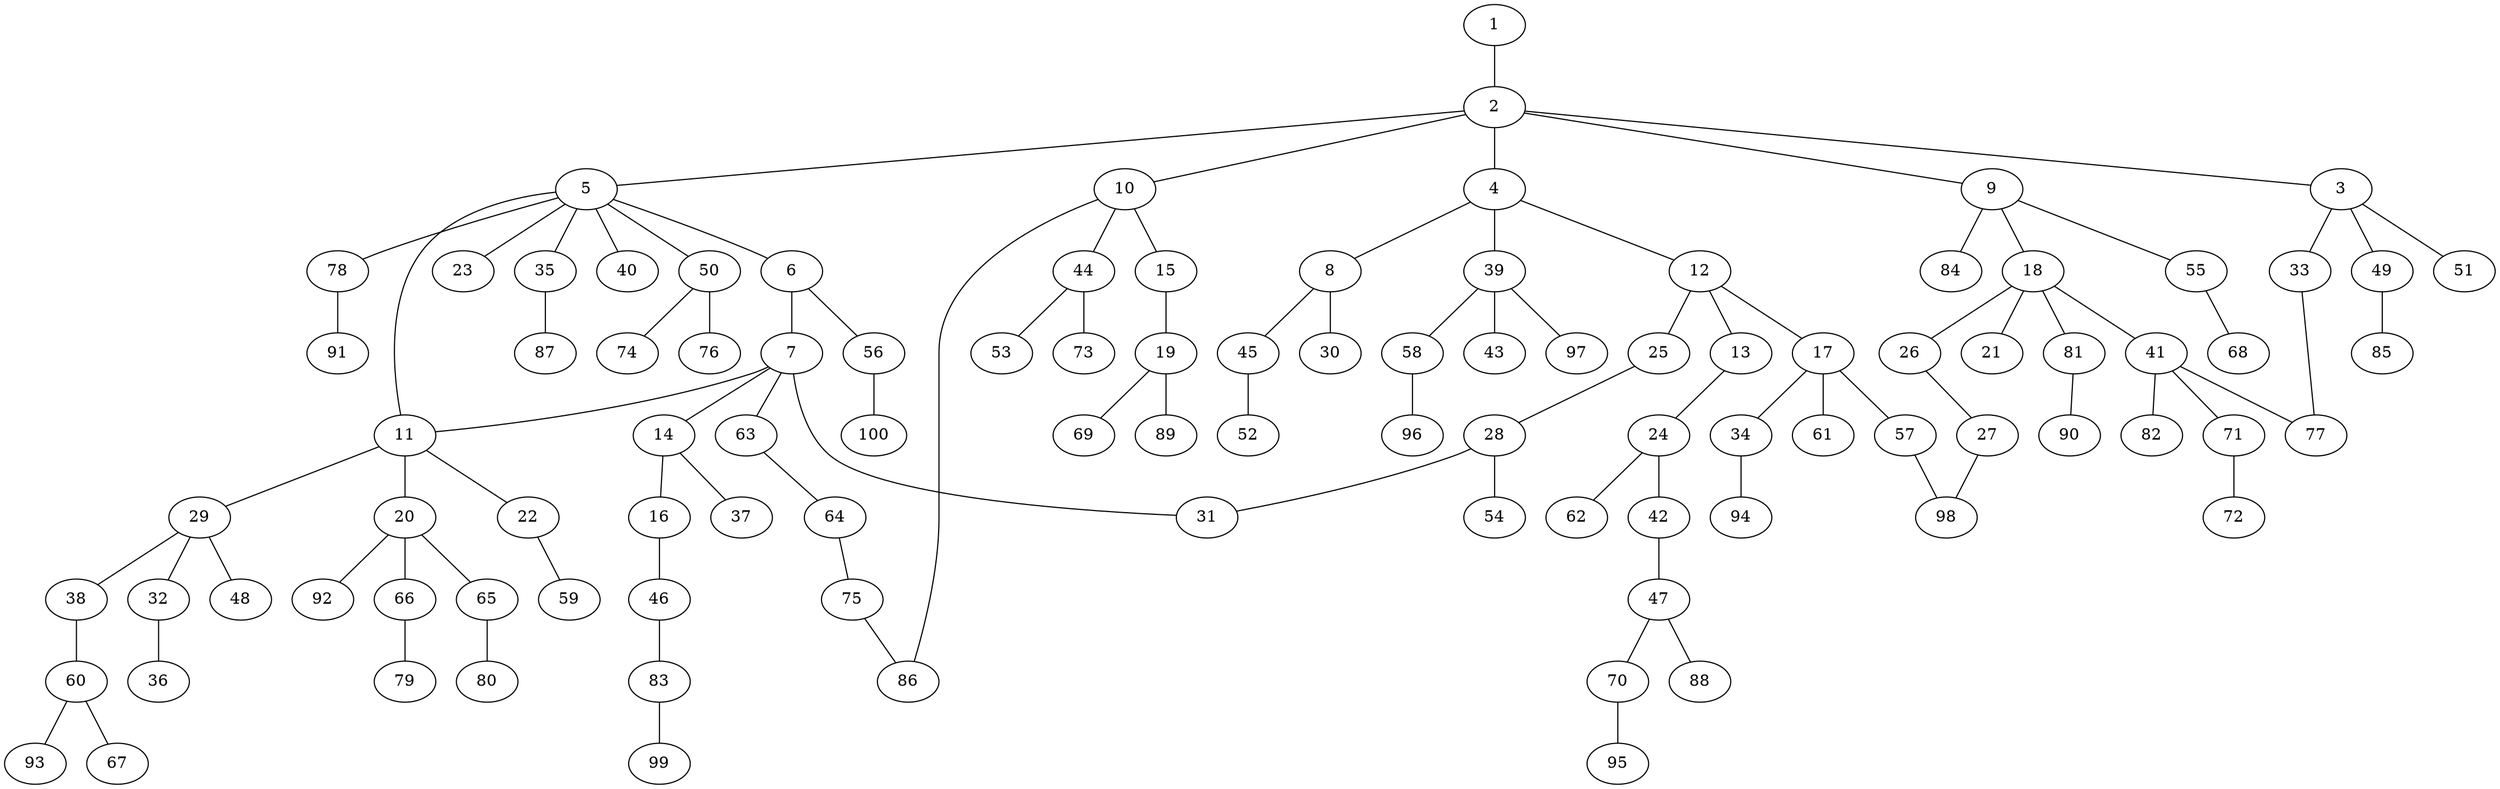 graph graphname {1--2
2--3
2--4
2--5
2--9
2--10
3--33
3--49
3--51
4--8
4--12
4--39
5--6
5--11
5--23
5--35
5--40
5--50
5--78
6--7
6--56
7--11
7--14
7--31
7--63
8--30
8--45
9--18
9--55
9--84
10--15
10--44
10--86
11--20
11--22
11--29
12--13
12--17
12--25
13--24
14--16
14--37
15--19
16--46
17--34
17--57
17--61
18--21
18--26
18--41
18--81
19--69
19--89
20--65
20--66
20--92
22--59
24--42
24--62
25--28
26--27
27--98
28--31
28--54
29--32
29--38
29--48
32--36
33--77
34--94
35--87
38--60
39--43
39--58
39--97
41--71
41--77
41--82
42--47
44--53
44--73
45--52
46--83
47--70
47--88
49--85
50--74
50--76
55--68
56--100
57--98
58--96
60--67
60--93
63--64
64--75
65--80
66--79
70--95
71--72
75--86
78--91
81--90
83--99
}